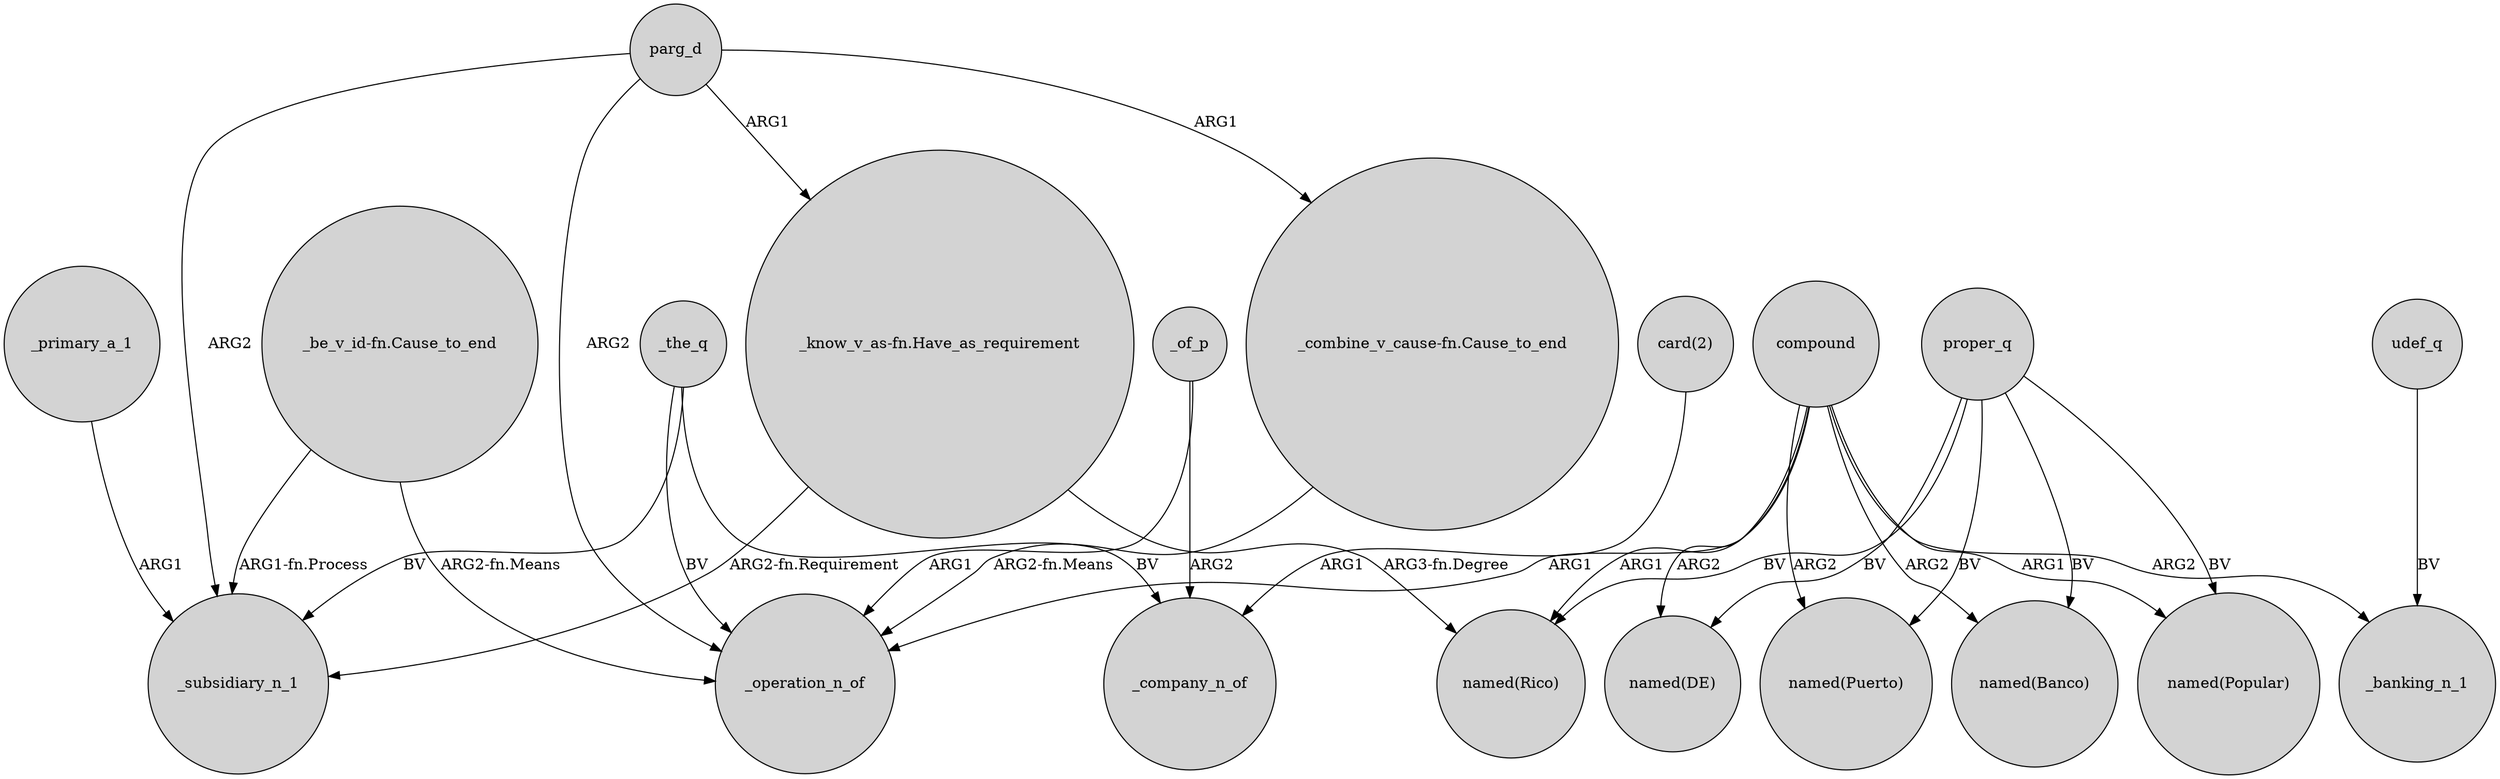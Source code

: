 digraph {
	node [shape=circle style=filled]
	"_be_v_id-fn.Cause_to_end" -> _subsidiary_n_1 [label="ARG1-fn.Process"]
	_primary_a_1 -> _subsidiary_n_1 [label=ARG1]
	parg_d -> "_combine_v_cause-fn.Cause_to_end" [label=ARG1]
	proper_q -> "named(DE)" [label=BV]
	"_combine_v_cause-fn.Cause_to_end" -> _operation_n_of [label="ARG2-fn.Means"]
	proper_q -> "named(Puerto)" [label=BV]
	compound -> _operation_n_of [label=ARG1]
	_the_q -> _operation_n_of [label=BV]
	proper_q -> "named(Popular)" [label=BV]
	compound -> "named(Banco)" [label=ARG2]
	compound -> "named(Popular)" [label=ARG1]
	compound -> "named(DE)" [label=ARG2]
	compound -> "named(Puerto)" [label=ARG2]
	udef_q -> _banking_n_1 [label=BV]
	compound -> _banking_n_1 [label=ARG2]
	parg_d -> _subsidiary_n_1 [label=ARG2]
	_of_p -> _operation_n_of [label=ARG1]
	"_know_v_as-fn.Have_as_requirement" -> _subsidiary_n_1 [label="ARG2-fn.Requirement"]
	proper_q -> "named(Banco)" [label=BV]
	_of_p -> _company_n_of [label=ARG2]
	"_be_v_id-fn.Cause_to_end" -> _operation_n_of [label="ARG2-fn.Means"]
	parg_d -> "_know_v_as-fn.Have_as_requirement" [label=ARG1]
	"card(2)" -> _company_n_of [label=ARG1]
	proper_q -> "named(Rico)" [label=BV]
	parg_d -> _operation_n_of [label=ARG2]
	_the_q -> _company_n_of [label=BV]
	compound -> "named(Rico)" [label=ARG1]
	_the_q -> _subsidiary_n_1 [label=BV]
	"_know_v_as-fn.Have_as_requirement" -> "named(Rico)" [label="ARG3-fn.Degree"]
}
